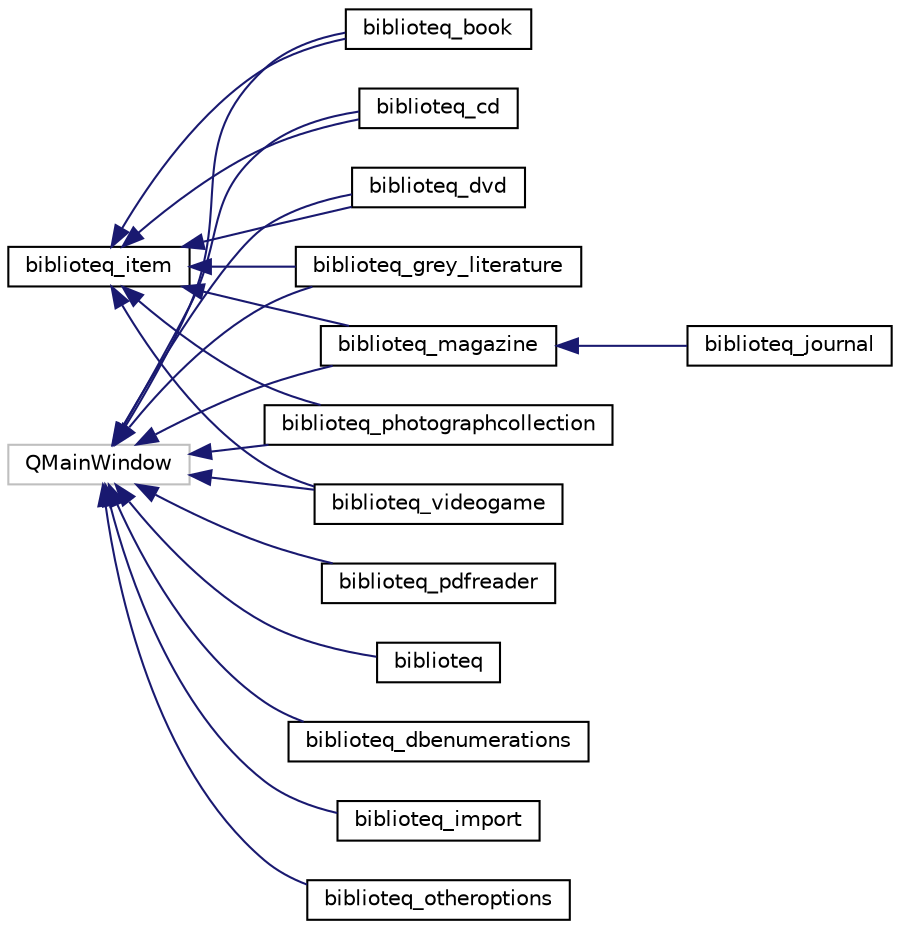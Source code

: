 digraph "Graphical Class Hierarchy"
{
  edge [fontname="Helvetica",fontsize="10",labelfontname="Helvetica",labelfontsize="10"];
  node [fontname="Helvetica",fontsize="10",shape=record];
  rankdir="LR";
  Node46 [label="biblioteq_item",height=0.2,width=0.4,color="black", fillcolor="white", style="filled",URL="$classbiblioteq__item.html"];
  Node46 -> Node16 [dir="back",color="midnightblue",fontsize="10",style="solid",fontname="Helvetica"];
  Node16 [label="biblioteq_book",height=0.2,width=0.4,color="black", fillcolor="white", style="filled",URL="$classbiblioteq__book.html"];
  Node46 -> Node17 [dir="back",color="midnightblue",fontsize="10",style="solid",fontname="Helvetica"];
  Node17 [label="biblioteq_cd",height=0.2,width=0.4,color="black", fillcolor="white", style="filled",URL="$classbiblioteq__cd.html"];
  Node46 -> Node19 [dir="back",color="midnightblue",fontsize="10",style="solid",fontname="Helvetica"];
  Node19 [label="biblioteq_dvd",height=0.2,width=0.4,color="black", fillcolor="white", style="filled",URL="$classbiblioteq__dvd.html"];
  Node46 -> Node20 [dir="back",color="midnightblue",fontsize="10",style="solid",fontname="Helvetica"];
  Node20 [label="biblioteq_grey_literature",height=0.2,width=0.4,color="black", fillcolor="white", style="filled",URL="$classbiblioteq__grey__literature.html"];
  Node46 -> Node22 [dir="back",color="midnightblue",fontsize="10",style="solid",fontname="Helvetica"];
  Node22 [label="biblioteq_magazine",height=0.2,width=0.4,color="black", fillcolor="white", style="filled",URL="$classbiblioteq__magazine.html"];
  Node22 -> Node23 [dir="back",color="midnightblue",fontsize="10",style="solid",fontname="Helvetica"];
  Node23 [label="biblioteq_journal",height=0.2,width=0.4,color="black", fillcolor="white", style="filled",URL="$classbiblioteq__journal.html"];
  Node46 -> Node26 [dir="back",color="midnightblue",fontsize="10",style="solid",fontname="Helvetica"];
  Node26 [label="biblioteq_photographcollection",height=0.2,width=0.4,color="black", fillcolor="white", style="filled",URL="$classbiblioteq__photographcollection.html"];
  Node46 -> Node27 [dir="back",color="midnightblue",fontsize="10",style="solid",fontname="Helvetica"];
  Node27 [label="biblioteq_videogame",height=0.2,width=0.4,color="black", fillcolor="white", style="filled",URL="$classbiblioteq__videogame.html"];
  Node14 [label="QMainWindow",height=0.2,width=0.4,color="grey75", fillcolor="white", style="filled"];
  Node14 -> Node0 [dir="back",color="midnightblue",fontsize="10",style="solid",fontname="Helvetica"];
  Node0 [label="biblioteq",height=0.2,width=0.4,color="black", fillcolor="white", style="filled",URL="$classbiblioteq.html"];
  Node14 -> Node16 [dir="back",color="midnightblue",fontsize="10",style="solid",fontname="Helvetica"];
  Node14 -> Node17 [dir="back",color="midnightblue",fontsize="10",style="solid",fontname="Helvetica"];
  Node14 -> Node18 [dir="back",color="midnightblue",fontsize="10",style="solid",fontname="Helvetica"];
  Node18 [label="biblioteq_dbenumerations",height=0.2,width=0.4,color="black", fillcolor="white", style="filled",URL="$classbiblioteq__dbenumerations.html"];
  Node14 -> Node19 [dir="back",color="midnightblue",fontsize="10",style="solid",fontname="Helvetica"];
  Node14 -> Node20 [dir="back",color="midnightblue",fontsize="10",style="solid",fontname="Helvetica"];
  Node14 -> Node21 [dir="back",color="midnightblue",fontsize="10",style="solid",fontname="Helvetica"];
  Node21 [label="biblioteq_import",height=0.2,width=0.4,color="black", fillcolor="white", style="filled",URL="$classbiblioteq__import.html"];
  Node14 -> Node22 [dir="back",color="midnightblue",fontsize="10",style="solid",fontname="Helvetica"];
  Node14 -> Node24 [dir="back",color="midnightblue",fontsize="10",style="solid",fontname="Helvetica"];
  Node24 [label="biblioteq_otheroptions",height=0.2,width=0.4,color="black", fillcolor="white", style="filled",URL="$classbiblioteq__otheroptions.html"];
  Node14 -> Node25 [dir="back",color="midnightblue",fontsize="10",style="solid",fontname="Helvetica"];
  Node25 [label="biblioteq_pdfreader",height=0.2,width=0.4,color="black", fillcolor="white", style="filled",URL="$classbiblioteq__pdfreader.html"];
  Node14 -> Node26 [dir="back",color="midnightblue",fontsize="10",style="solid",fontname="Helvetica"];
  Node14 -> Node27 [dir="back",color="midnightblue",fontsize="10",style="solid",fontname="Helvetica"];
}
